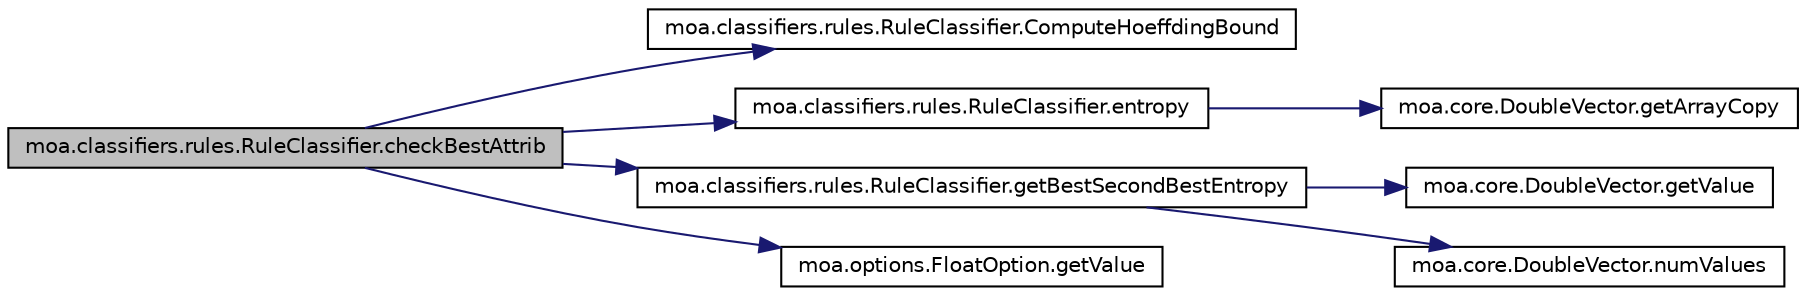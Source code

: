 digraph G
{
  edge [fontname="Helvetica",fontsize="10",labelfontname="Helvetica",labelfontsize="10"];
  node [fontname="Helvetica",fontsize="10",shape=record];
  rankdir=LR;
  Node1 [label="moa.classifiers.rules.RuleClassifier.checkBestAttrib",height=0.2,width=0.4,color="black", fillcolor="grey75", style="filled" fontcolor="black"];
  Node1 -> Node2 [color="midnightblue",fontsize="10",style="solid",fontname="Helvetica"];
  Node2 [label="moa.classifiers.rules.RuleClassifier.ComputeHoeffdingBound",height=0.2,width=0.4,color="black", fillcolor="white", style="filled",URL="$classmoa_1_1classifiers_1_1rules_1_1RuleClassifier.html#af1a55de3cfc96c7ca84efd5622b456cb"];
  Node1 -> Node3 [color="midnightblue",fontsize="10",style="solid",fontname="Helvetica"];
  Node3 [label="moa.classifiers.rules.RuleClassifier.entropy",height=0.2,width=0.4,color="black", fillcolor="white", style="filled",URL="$classmoa_1_1classifiers_1_1rules_1_1RuleClassifier.html#a812279b42151a64e2ed6b90af2bfed22"];
  Node3 -> Node4 [color="midnightblue",fontsize="10",style="solid",fontname="Helvetica"];
  Node4 [label="moa.core.DoubleVector.getArrayCopy",height=0.2,width=0.4,color="black", fillcolor="white", style="filled",URL="$classmoa_1_1core_1_1DoubleVector.html#a6d0ce5fe7346a8d4b4a6ae444750f9c8"];
  Node1 -> Node5 [color="midnightblue",fontsize="10",style="solid",fontname="Helvetica"];
  Node5 [label="moa.classifiers.rules.RuleClassifier.getBestSecondBestEntropy",height=0.2,width=0.4,color="black", fillcolor="white", style="filled",URL="$classmoa_1_1classifiers_1_1rules_1_1RuleClassifier.html#a49fb11f23db4219eb271ecab15db6cb8"];
  Node5 -> Node6 [color="midnightblue",fontsize="10",style="solid",fontname="Helvetica"];
  Node6 [label="moa.core.DoubleVector.getValue",height=0.2,width=0.4,color="black", fillcolor="white", style="filled",URL="$classmoa_1_1core_1_1DoubleVector.html#a0a22580b229225823e9b11ed9d35104a"];
  Node5 -> Node7 [color="midnightblue",fontsize="10",style="solid",fontname="Helvetica"];
  Node7 [label="moa.core.DoubleVector.numValues",height=0.2,width=0.4,color="black", fillcolor="white", style="filled",URL="$classmoa_1_1core_1_1DoubleVector.html#a04cac8fb52824b100578ad4bfef2136a"];
  Node1 -> Node8 [color="midnightblue",fontsize="10",style="solid",fontname="Helvetica"];
  Node8 [label="moa.options.FloatOption.getValue",height=0.2,width=0.4,color="black", fillcolor="white", style="filled",URL="$classmoa_1_1options_1_1FloatOption.html#a0e606a62f4ece232aa8f8cb04bb7f1cf"];
}
